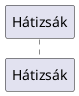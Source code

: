@startuml Rucksack asks
participant Hátizsák as hát

!startsub GAS_RUCKSACK
!procedure $gasRuck($owner, $obj)
participant $obj
alt #LightSeaGreen gased = true
        sz->$owner ++: protection(bool)
        $owner->hát ++: askIfProtection
        loop for each tárgy in hátizsák
            hát->$obj ++: areYouDefensive(bool)
            return bool
        end
        alt van védelme
            hát->>hát : seeHiearchy

            alt védelemnek van cooldownja
                hát->>$obj : decreaseCooldown
                alt cooldown == 0
                    hát->>$obj !!: delete
                end
            end

            hát-->$owner --: return true
            $owner-->sz --: return true
        else
            sz->>$owner : paralyze
        end
end
!endprocedure
!endsub

@enduml